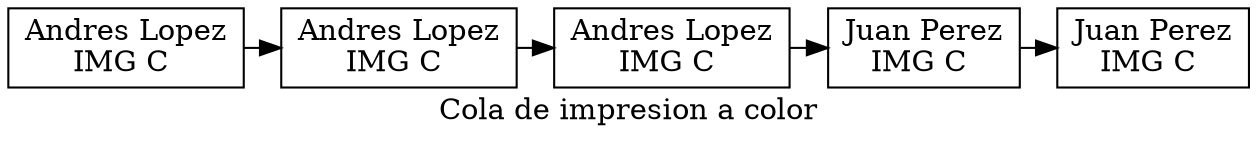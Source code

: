 digraph G{
label="Cola de impresion a color";
node[shape=box];
n1872034366[label="Juan Perez
IMG C "];
n1581781576[label="Juan Perez
IMG C "];
n1670675563[label="Andres Lopez
IMG C "];
n723074861[label="Andres Lopez
IMG C "];
n895328852[label="Andres Lopez
IMG C "];

{rank=same;
n1581781576->n1872034366;
n1670675563->n1581781576;
n723074861->n1670675563;
n895328852->n723074861;

}
}